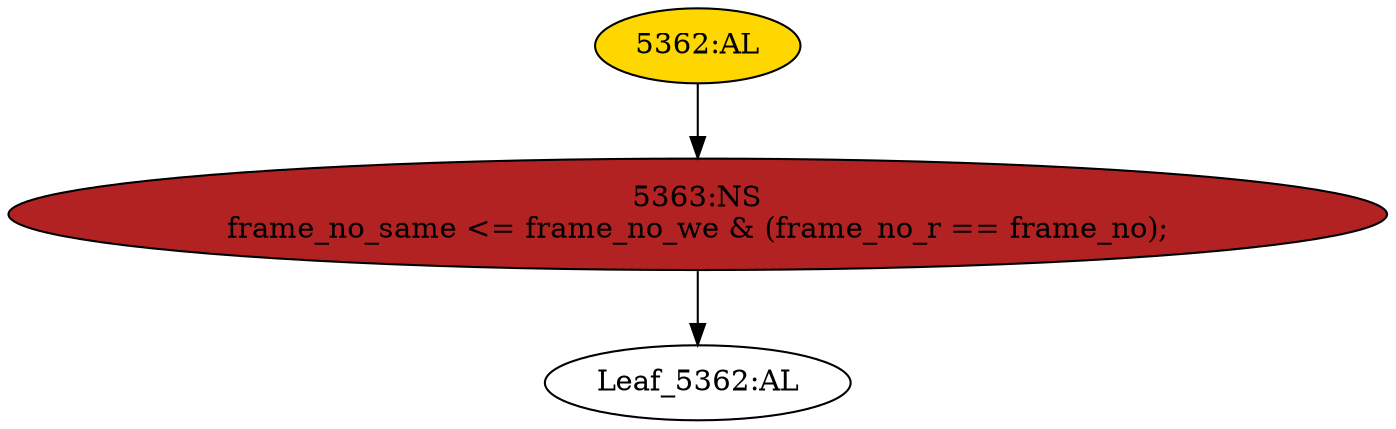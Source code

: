 strict digraph "" {
	node [label="\N"];
	"5362:AL"	 [ast="<pyverilog.vparser.ast.Always object at 0x7f13b5578250>",
		clk_sens=True,
		fillcolor=gold,
		label="5362:AL",
		sens="['clk']",
		statements="[]",
		style=filled,
		typ=Always,
		use_var="['frame_no_we', 'frame_no_r', 'frame_no']"];
	"5363:NS"	 [ast="<pyverilog.vparser.ast.NonblockingSubstitution object at 0x7f13b5578f50>",
		fillcolor=firebrick,
		label="5363:NS
frame_no_same <= frame_no_we & (frame_no_r == frame_no);",
		statements="[<pyverilog.vparser.ast.NonblockingSubstitution object at 0x7f13b5578f50>]",
		style=filled,
		typ=NonblockingSubstitution];
	"5362:AL" -> "5363:NS"	 [cond="[]",
		lineno=None];
	"Leaf_5362:AL"	 [def_var="['frame_no_same']",
		label="Leaf_5362:AL"];
	"5363:NS" -> "Leaf_5362:AL"	 [cond="[]",
		lineno=None];
}
